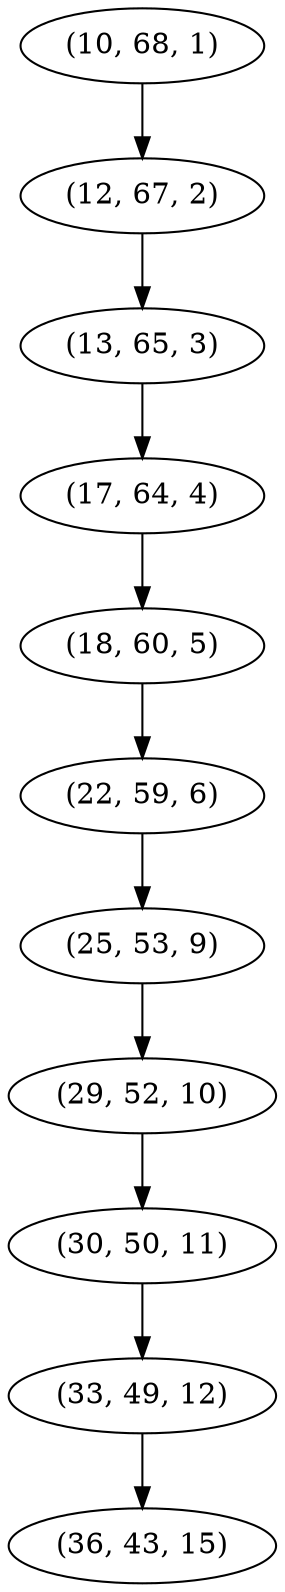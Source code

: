 digraph tree {
    "(10, 68, 1)";
    "(12, 67, 2)";
    "(13, 65, 3)";
    "(17, 64, 4)";
    "(18, 60, 5)";
    "(22, 59, 6)";
    "(25, 53, 9)";
    "(29, 52, 10)";
    "(30, 50, 11)";
    "(33, 49, 12)";
    "(36, 43, 15)";
    "(10, 68, 1)" -> "(12, 67, 2)";
    "(12, 67, 2)" -> "(13, 65, 3)";
    "(13, 65, 3)" -> "(17, 64, 4)";
    "(17, 64, 4)" -> "(18, 60, 5)";
    "(18, 60, 5)" -> "(22, 59, 6)";
    "(22, 59, 6)" -> "(25, 53, 9)";
    "(25, 53, 9)" -> "(29, 52, 10)";
    "(29, 52, 10)" -> "(30, 50, 11)";
    "(30, 50, 11)" -> "(33, 49, 12)";
    "(33, 49, 12)" -> "(36, 43, 15)";
}
